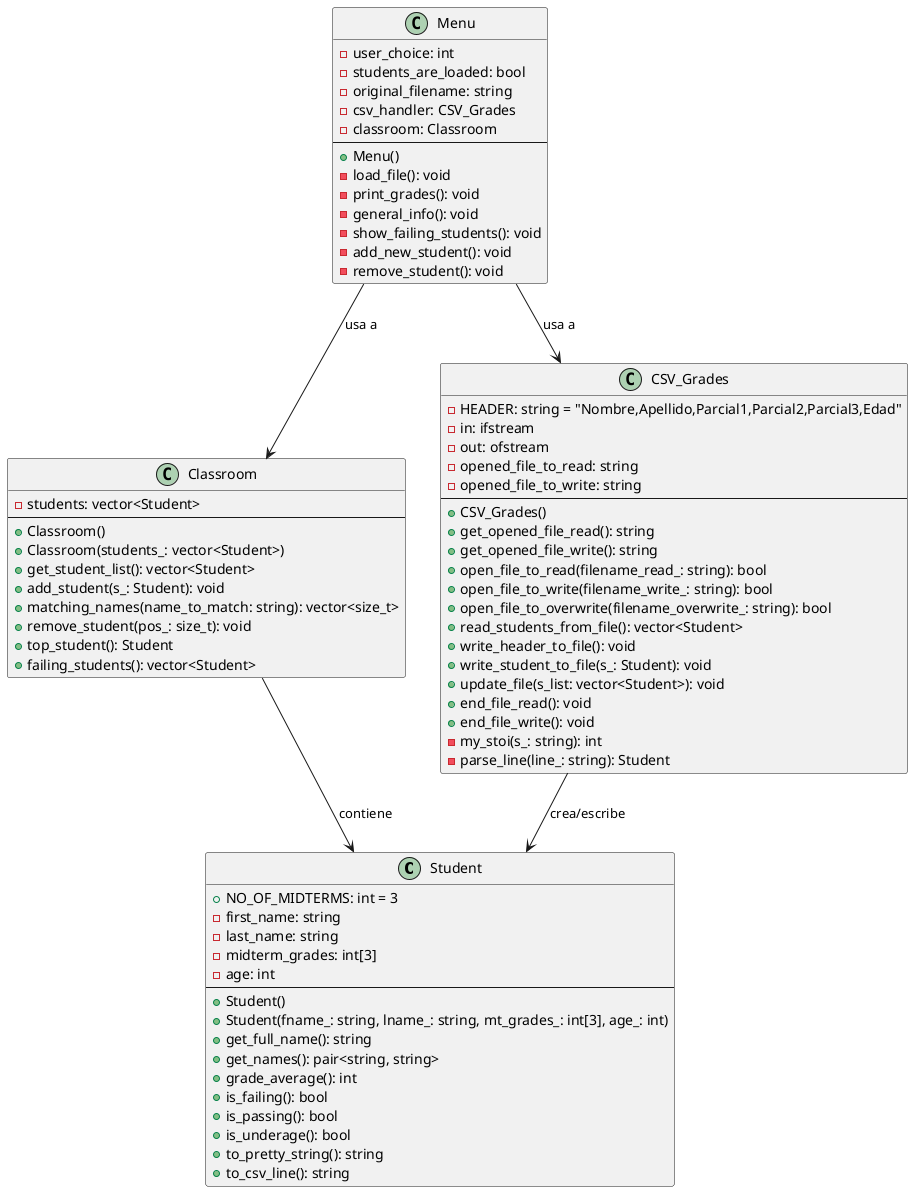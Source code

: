 @startuml

class Student {
  + NO_OF_MIDTERMS: int = 3
  - first_name: string
  - last_name: string
  - midterm_grades: int[3]
  - age: int
  --
  + Student()
  + Student(fname_: string, lname_: string, mt_grades_: int[3], age_: int)
  + get_full_name(): string
  + get_names(): pair<string, string>
  + grade_average(): int
  + is_failing(): bool
  + is_passing(): bool
  + is_underage(): bool
  + to_pretty_string(): string
  + to_csv_line(): string
}

class Classroom {
  - students: vector<Student>
  --
  + Classroom()
  + Classroom(students_: vector<Student>)
  + get_student_list(): vector<Student>
  + add_student(s_: Student): void
  + matching_names(name_to_match: string): vector<size_t>
  + remove_student(pos_: size_t): void
  + top_student(): Student
  + failing_students(): vector<Student>
}

class CSV_Grades {
  - HEADER: string = "Nombre,Apellido,Parcial1,Parcial2,Parcial3,Edad"
  - in: ifstream
  - out: ofstream
  - opened_file_to_read: string
  - opened_file_to_write: string
  --
  + CSV_Grades()
  + get_opened_file_read(): string
  + get_opened_file_write(): string
  + open_file_to_read(filename_read_: string): bool
  + open_file_to_write(filename_write_: string): bool
  + open_file_to_overwrite(filename_overwrite_: string): bool
  + read_students_from_file(): vector<Student>
  + write_header_to_file(): void
  + write_student_to_file(s_: Student): void
  + update_file(s_list: vector<Student>): void
  + end_file_read(): void
  + end_file_write(): void
  - my_stoi(s_: string): int
  - parse_line(line_: string): Student
}

class Menu {
  - user_choice: int
  - students_are_loaded: bool
  - original_filename: string
  - csv_handler: CSV_Grades
  - classroom: Classroom
  --
  + Menu()
  - load_file(): void
  - print_grades(): void
  - general_info(): void
  - show_failing_students(): void
  - add_new_student(): void
  - remove_student(): void
}

Menu --> CSV_Grades : usa a
Menu --> Classroom : usa a
Classroom --> Student : contiene
CSV_Grades --> Student : crea/escribe

@enduml